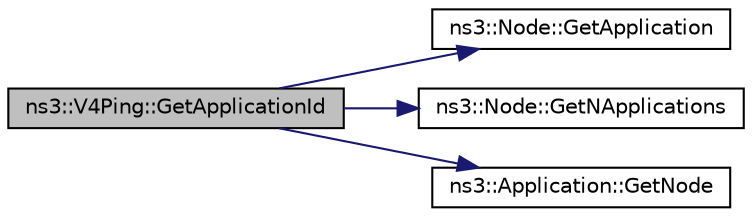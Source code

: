 digraph "ns3::V4Ping::GetApplicationId"
{
 // LATEX_PDF_SIZE
  edge [fontname="Helvetica",fontsize="10",labelfontname="Helvetica",labelfontsize="10"];
  node [fontname="Helvetica",fontsize="10",shape=record];
  rankdir="LR";
  Node1 [label="ns3::V4Ping::GetApplicationId",height=0.2,width=0.4,color="black", fillcolor="grey75", style="filled", fontcolor="black",tooltip="Return the application ID in the node."];
  Node1 -> Node2 [color="midnightblue",fontsize="10",style="solid",fontname="Helvetica"];
  Node2 [label="ns3::Node::GetApplication",height=0.2,width=0.4,color="black", fillcolor="white", style="filled",URL="$classns3_1_1_node.html#a65a2b63b193eabf57584343c97de9653",tooltip="Retrieve the index-th Application associated to this node."];
  Node1 -> Node3 [color="midnightblue",fontsize="10",style="solid",fontname="Helvetica"];
  Node3 [label="ns3::Node::GetNApplications",height=0.2,width=0.4,color="black", fillcolor="white", style="filled",URL="$classns3_1_1_node.html#a63f5ff5718e0a228a7f787f916afd23e",tooltip=" "];
  Node1 -> Node4 [color="midnightblue",fontsize="10",style="solid",fontname="Helvetica"];
  Node4 [label="ns3::Application::GetNode",height=0.2,width=0.4,color="black", fillcolor="white", style="filled",URL="$classns3_1_1_application.html#ae87f816b1c745a1ce9d9a966c5bdb72f",tooltip=" "];
}
